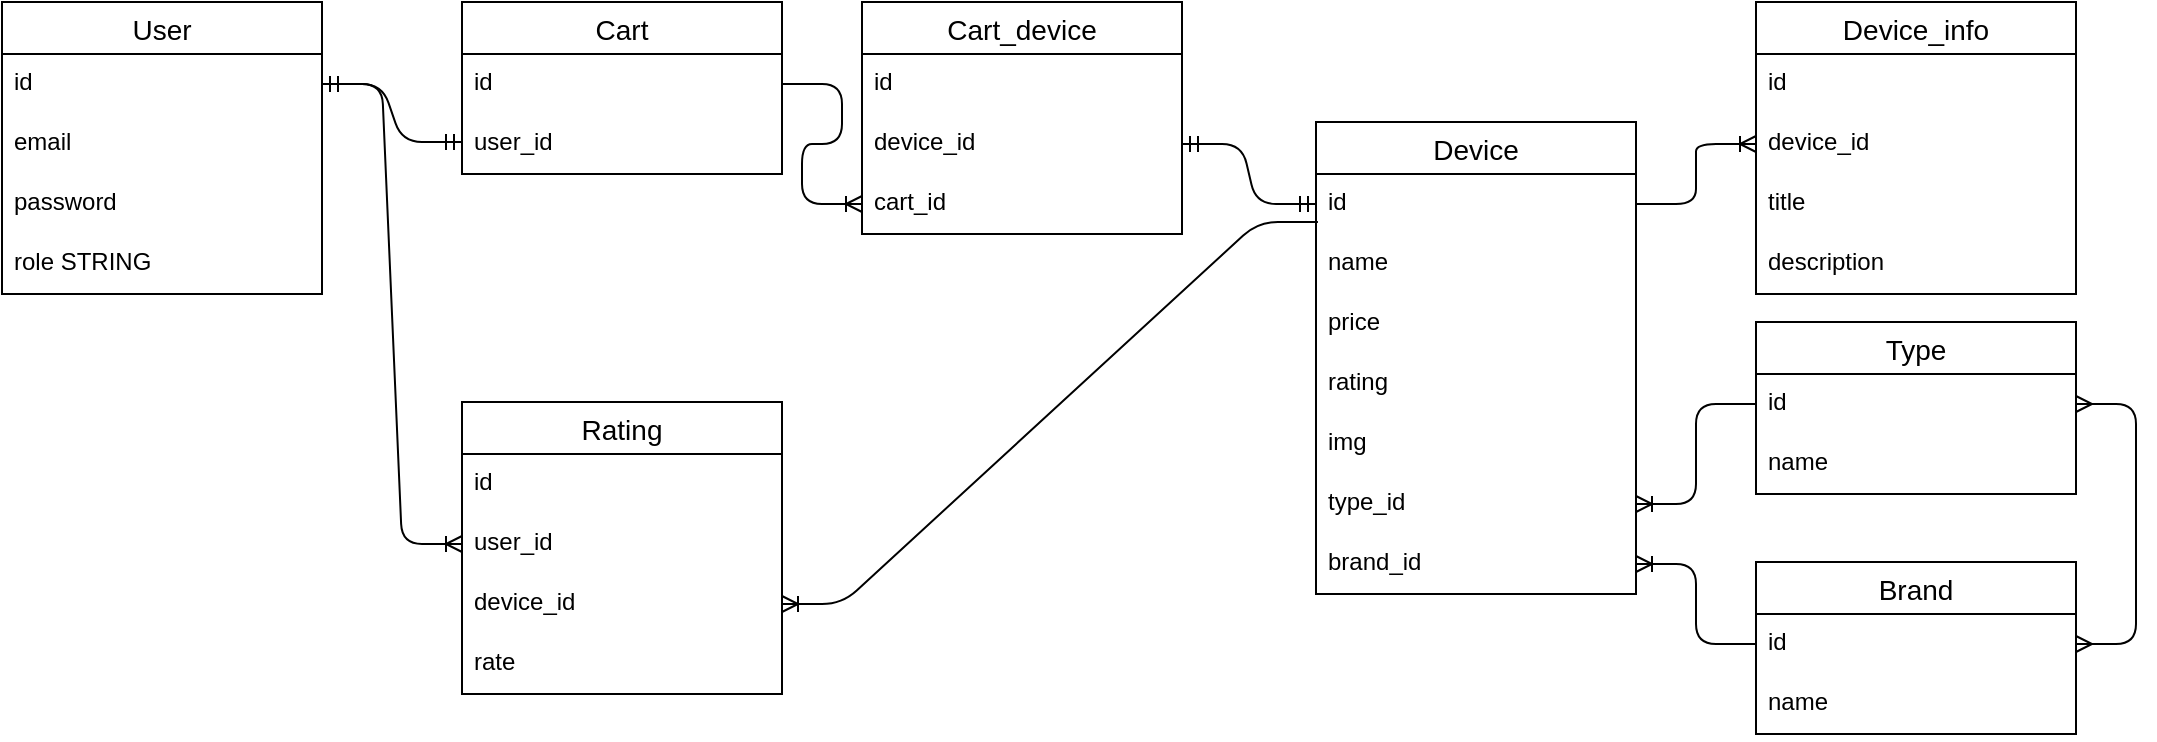 <mxfile version="14.8.0" type="device"><diagram id="U2Bf_O-tS7OFP3FeGu23" name="Page-1"><mxGraphModel dx="1422" dy="772" grid="1" gridSize="10" guides="1" tooltips="1" connect="1" arrows="1" fold="1" page="1" pageScale="1" pageWidth="827" pageHeight="1169" math="0" shadow="0"><root><mxCell id="0"/><mxCell id="1" parent="0"/><mxCell id="fKHXCllMr2N9Pqbv9LSi-1" value="User" style="swimlane;fontStyle=0;childLayout=stackLayout;horizontal=1;startSize=26;horizontalStack=0;resizeParent=1;resizeParentMax=0;resizeLast=0;collapsible=1;marginBottom=0;align=center;fontSize=14;" vertex="1" parent="1"><mxGeometry x="10" y="80" width="160" height="146" as="geometry"/></mxCell><mxCell id="fKHXCllMr2N9Pqbv9LSi-2" value="id" style="text;strokeColor=none;fillColor=none;spacingLeft=4;spacingRight=4;overflow=hidden;rotatable=0;points=[[0,0.5],[1,0.5]];portConstraint=eastwest;fontSize=12;" vertex="1" parent="fKHXCllMr2N9Pqbv9LSi-1"><mxGeometry y="26" width="160" height="30" as="geometry"/></mxCell><mxCell id="fKHXCllMr2N9Pqbv9LSi-3" value="email" style="text;strokeColor=none;fillColor=none;spacingLeft=4;spacingRight=4;overflow=hidden;rotatable=0;points=[[0,0.5],[1,0.5]];portConstraint=eastwest;fontSize=12;" vertex="1" parent="fKHXCllMr2N9Pqbv9LSi-1"><mxGeometry y="56" width="160" height="30" as="geometry"/></mxCell><mxCell id="fKHXCllMr2N9Pqbv9LSi-4" value="password" style="text;strokeColor=none;fillColor=none;spacingLeft=4;spacingRight=4;overflow=hidden;rotatable=0;points=[[0,0.5],[1,0.5]];portConstraint=eastwest;fontSize=12;" vertex="1" parent="fKHXCllMr2N9Pqbv9LSi-1"><mxGeometry y="86" width="160" height="30" as="geometry"/></mxCell><mxCell id="fKHXCllMr2N9Pqbv9LSi-5" value="role STRING" style="text;strokeColor=none;fillColor=none;spacingLeft=4;spacingRight=4;overflow=hidden;rotatable=0;points=[[0,0.5],[1,0.5]];portConstraint=eastwest;fontSize=12;" vertex="1" parent="fKHXCllMr2N9Pqbv9LSi-1"><mxGeometry y="116" width="160" height="30" as="geometry"/></mxCell><mxCell id="fKHXCllMr2N9Pqbv9LSi-6" value="Cart" style="swimlane;fontStyle=0;childLayout=stackLayout;horizontal=1;startSize=26;horizontalStack=0;resizeParent=1;resizeParentMax=0;resizeLast=0;collapsible=1;marginBottom=0;align=center;fontSize=14;" vertex="1" parent="1"><mxGeometry x="240" y="80" width="160" height="86" as="geometry"/></mxCell><mxCell id="fKHXCllMr2N9Pqbv9LSi-7" value="id" style="text;strokeColor=none;fillColor=none;spacingLeft=4;spacingRight=4;overflow=hidden;rotatable=0;points=[[0,0.5],[1,0.5]];portConstraint=eastwest;fontSize=12;" vertex="1" parent="fKHXCllMr2N9Pqbv9LSi-6"><mxGeometry y="26" width="160" height="30" as="geometry"/></mxCell><mxCell id="fKHXCllMr2N9Pqbv9LSi-8" value="user_id" style="text;strokeColor=none;fillColor=none;spacingLeft=4;spacingRight=4;overflow=hidden;rotatable=0;points=[[0,0.5],[1,0.5]];portConstraint=eastwest;fontSize=12;" vertex="1" parent="fKHXCllMr2N9Pqbv9LSi-6"><mxGeometry y="56" width="160" height="30" as="geometry"/></mxCell><mxCell id="fKHXCllMr2N9Pqbv9LSi-11" value="" style="edgeStyle=entityRelationEdgeStyle;fontSize=12;html=1;endArrow=ERmandOne;startArrow=ERmandOne;exitX=1;exitY=0.5;exitDx=0;exitDy=0;" edge="1" parent="1" source="fKHXCllMr2N9Pqbv9LSi-2"><mxGeometry width="100" height="100" relative="1" as="geometry"><mxPoint x="140" y="250" as="sourcePoint"/><mxPoint x="240" y="150" as="targetPoint"/></mxGeometry></mxCell><mxCell id="fKHXCllMr2N9Pqbv9LSi-12" value="Device" style="swimlane;fontStyle=0;childLayout=stackLayout;horizontal=1;startSize=26;horizontalStack=0;resizeParent=1;resizeParentMax=0;resizeLast=0;collapsible=1;marginBottom=0;align=center;fontSize=14;" vertex="1" parent="1"><mxGeometry x="667" y="140" width="160" height="236" as="geometry"/></mxCell><mxCell id="fKHXCllMr2N9Pqbv9LSi-13" value="id" style="text;strokeColor=none;fillColor=none;spacingLeft=4;spacingRight=4;overflow=hidden;rotatable=0;points=[[0,0.5],[1,0.5]];portConstraint=eastwest;fontSize=12;" vertex="1" parent="fKHXCllMr2N9Pqbv9LSi-12"><mxGeometry y="26" width="160" height="30" as="geometry"/></mxCell><mxCell id="fKHXCllMr2N9Pqbv9LSi-14" value="name" style="text;strokeColor=none;fillColor=none;spacingLeft=4;spacingRight=4;overflow=hidden;rotatable=0;points=[[0,0.5],[1,0.5]];portConstraint=eastwest;fontSize=12;" vertex="1" parent="fKHXCllMr2N9Pqbv9LSi-12"><mxGeometry y="56" width="160" height="30" as="geometry"/></mxCell><mxCell id="fKHXCllMr2N9Pqbv9LSi-15" value="price" style="text;strokeColor=none;fillColor=none;spacingLeft=4;spacingRight=4;overflow=hidden;rotatable=0;points=[[0,0.5],[1,0.5]];portConstraint=eastwest;fontSize=12;" vertex="1" parent="fKHXCllMr2N9Pqbv9LSi-12"><mxGeometry y="86" width="160" height="30" as="geometry"/></mxCell><mxCell id="fKHXCllMr2N9Pqbv9LSi-16" value="rating" style="text;strokeColor=none;fillColor=none;spacingLeft=4;spacingRight=4;overflow=hidden;rotatable=0;points=[[0,0.5],[1,0.5]];portConstraint=eastwest;fontSize=12;" vertex="1" parent="fKHXCllMr2N9Pqbv9LSi-12"><mxGeometry y="116" width="160" height="30" as="geometry"/></mxCell><mxCell id="fKHXCllMr2N9Pqbv9LSi-17" value="img" style="text;strokeColor=none;fillColor=none;spacingLeft=4;spacingRight=4;overflow=hidden;rotatable=0;points=[[0,0.5],[1,0.5]];portConstraint=eastwest;fontSize=12;" vertex="1" parent="fKHXCllMr2N9Pqbv9LSi-12"><mxGeometry y="146" width="160" height="30" as="geometry"/></mxCell><mxCell id="fKHXCllMr2N9Pqbv9LSi-18" value="type_id" style="text;strokeColor=none;fillColor=none;spacingLeft=4;spacingRight=4;overflow=hidden;rotatable=0;points=[[0,0.5],[1,0.5]];portConstraint=eastwest;fontSize=12;" vertex="1" parent="fKHXCllMr2N9Pqbv9LSi-12"><mxGeometry y="176" width="160" height="30" as="geometry"/></mxCell><mxCell id="fKHXCllMr2N9Pqbv9LSi-19" value="brand_id" style="text;strokeColor=none;fillColor=none;spacingLeft=4;spacingRight=4;overflow=hidden;rotatable=0;points=[[0,0.5],[1,0.5]];portConstraint=eastwest;fontSize=12;" vertex="1" parent="fKHXCllMr2N9Pqbv9LSi-12"><mxGeometry y="206" width="160" height="30" as="geometry"/></mxCell><mxCell id="fKHXCllMr2N9Pqbv9LSi-20" value="Type" style="swimlane;fontStyle=0;childLayout=stackLayout;horizontal=1;startSize=26;horizontalStack=0;resizeParent=1;resizeParentMax=0;resizeLast=0;collapsible=1;marginBottom=0;align=center;fontSize=14;" vertex="1" parent="1"><mxGeometry x="887" y="240" width="160" height="86" as="geometry"/></mxCell><mxCell id="fKHXCllMr2N9Pqbv9LSi-21" value="id" style="text;strokeColor=none;fillColor=none;spacingLeft=4;spacingRight=4;overflow=hidden;rotatable=0;points=[[0,0.5],[1,0.5]];portConstraint=eastwest;fontSize=12;" vertex="1" parent="fKHXCllMr2N9Pqbv9LSi-20"><mxGeometry y="26" width="160" height="30" as="geometry"/></mxCell><mxCell id="fKHXCllMr2N9Pqbv9LSi-22" value="name" style="text;strokeColor=none;fillColor=none;spacingLeft=4;spacingRight=4;overflow=hidden;rotatable=0;points=[[0,0.5],[1,0.5]];portConstraint=eastwest;fontSize=12;" vertex="1" parent="fKHXCllMr2N9Pqbv9LSi-20"><mxGeometry y="56" width="160" height="30" as="geometry"/></mxCell><mxCell id="fKHXCllMr2N9Pqbv9LSi-24" value="Brand" style="swimlane;fontStyle=0;childLayout=stackLayout;horizontal=1;startSize=26;horizontalStack=0;resizeParent=1;resizeParentMax=0;resizeLast=0;collapsible=1;marginBottom=0;align=center;fontSize=14;" vertex="1" parent="1"><mxGeometry x="887" y="360" width="160" height="86" as="geometry"/></mxCell><mxCell id="fKHXCllMr2N9Pqbv9LSi-25" value="id" style="text;strokeColor=none;fillColor=none;spacingLeft=4;spacingRight=4;overflow=hidden;rotatable=0;points=[[0,0.5],[1,0.5]];portConstraint=eastwest;fontSize=12;" vertex="1" parent="fKHXCllMr2N9Pqbv9LSi-24"><mxGeometry y="26" width="160" height="30" as="geometry"/></mxCell><mxCell id="fKHXCllMr2N9Pqbv9LSi-26" value="name" style="text;strokeColor=none;fillColor=none;spacingLeft=4;spacingRight=4;overflow=hidden;rotatable=0;points=[[0,0.5],[1,0.5]];portConstraint=eastwest;fontSize=12;" vertex="1" parent="fKHXCllMr2N9Pqbv9LSi-24"><mxGeometry y="56" width="160" height="30" as="geometry"/></mxCell><mxCell id="fKHXCllMr2N9Pqbv9LSi-28" value="" style="edgeStyle=entityRelationEdgeStyle;fontSize=12;html=1;endArrow=ERoneToMany;entryX=1;entryY=0.5;entryDx=0;entryDy=0;exitX=0;exitY=0.5;exitDx=0;exitDy=0;" edge="1" parent="1" source="fKHXCllMr2N9Pqbv9LSi-21" target="fKHXCllMr2N9Pqbv9LSi-18"><mxGeometry width="100" height="100" relative="1" as="geometry"><mxPoint x="500" y="440" as="sourcePoint"/><mxPoint x="520" y="410" as="targetPoint"/></mxGeometry></mxCell><mxCell id="fKHXCllMr2N9Pqbv9LSi-29" value="" style="edgeStyle=entityRelationEdgeStyle;fontSize=12;html=1;endArrow=ERoneToMany;exitX=0;exitY=0.5;exitDx=0;exitDy=0;entryX=1;entryY=0.5;entryDx=0;entryDy=0;" edge="1" parent="1" source="fKHXCllMr2N9Pqbv9LSi-25" target="fKHXCllMr2N9Pqbv9LSi-19"><mxGeometry width="100" height="100" relative="1" as="geometry"><mxPoint x="420" y="510" as="sourcePoint"/><mxPoint x="520" y="410" as="targetPoint"/></mxGeometry></mxCell><mxCell id="fKHXCllMr2N9Pqbv9LSi-30" value="" style="edgeStyle=entityRelationEdgeStyle;fontSize=12;html=1;endArrow=ERmany;startArrow=ERmany;entryX=1;entryY=0.5;entryDx=0;entryDy=0;exitX=1;exitY=0.5;exitDx=0;exitDy=0;" edge="1" parent="1" source="fKHXCllMr2N9Pqbv9LSi-25" target="fKHXCllMr2N9Pqbv9LSi-21"><mxGeometry width="100" height="100" relative="1" as="geometry"><mxPoint x="420" y="510" as="sourcePoint"/><mxPoint x="520" y="410" as="targetPoint"/></mxGeometry></mxCell><mxCell id="fKHXCllMr2N9Pqbv9LSi-31" value="Device_info" style="swimlane;fontStyle=0;childLayout=stackLayout;horizontal=1;startSize=26;horizontalStack=0;resizeParent=1;resizeParentMax=0;resizeLast=0;collapsible=1;marginBottom=0;align=center;fontSize=14;" vertex="1" parent="1"><mxGeometry x="887" y="80" width="160" height="146" as="geometry"/></mxCell><mxCell id="fKHXCllMr2N9Pqbv9LSi-32" value="id" style="text;strokeColor=none;fillColor=none;spacingLeft=4;spacingRight=4;overflow=hidden;rotatable=0;points=[[0,0.5],[1,0.5]];portConstraint=eastwest;fontSize=12;" vertex="1" parent="fKHXCllMr2N9Pqbv9LSi-31"><mxGeometry y="26" width="160" height="30" as="geometry"/></mxCell><mxCell id="fKHXCllMr2N9Pqbv9LSi-33" value="device_id" style="text;strokeColor=none;fillColor=none;spacingLeft=4;spacingRight=4;overflow=hidden;rotatable=0;points=[[0,0.5],[1,0.5]];portConstraint=eastwest;fontSize=12;" vertex="1" parent="fKHXCllMr2N9Pqbv9LSi-31"><mxGeometry y="56" width="160" height="30" as="geometry"/></mxCell><mxCell id="fKHXCllMr2N9Pqbv9LSi-34" value="title" style="text;strokeColor=none;fillColor=none;spacingLeft=4;spacingRight=4;overflow=hidden;rotatable=0;points=[[0,0.5],[1,0.5]];portConstraint=eastwest;fontSize=12;" vertex="1" parent="fKHXCllMr2N9Pqbv9LSi-31"><mxGeometry y="86" width="160" height="30" as="geometry"/></mxCell><mxCell id="fKHXCllMr2N9Pqbv9LSi-36" value="description" style="text;strokeColor=none;fillColor=none;spacingLeft=4;spacingRight=4;overflow=hidden;rotatable=0;points=[[0,0.5],[1,0.5]];portConstraint=eastwest;fontSize=12;" vertex="1" parent="fKHXCllMr2N9Pqbv9LSi-31"><mxGeometry y="116" width="160" height="30" as="geometry"/></mxCell><mxCell id="fKHXCllMr2N9Pqbv9LSi-35" value="" style="edgeStyle=entityRelationEdgeStyle;fontSize=12;html=1;endArrow=ERoneToMany;exitX=1;exitY=0.5;exitDx=0;exitDy=0;entryX=0;entryY=0.5;entryDx=0;entryDy=0;" edge="1" parent="1" source="fKHXCllMr2N9Pqbv9LSi-13" target="fKHXCllMr2N9Pqbv9LSi-33"><mxGeometry width="100" height="100" relative="1" as="geometry"><mxPoint x="420" y="510" as="sourcePoint"/><mxPoint x="520" y="410" as="targetPoint"/></mxGeometry></mxCell><mxCell id="fKHXCllMr2N9Pqbv9LSi-37" value="Cart_device" style="swimlane;fontStyle=0;childLayout=stackLayout;horizontal=1;startSize=26;horizontalStack=0;resizeParent=1;resizeParentMax=0;resizeLast=0;collapsible=1;marginBottom=0;align=center;fontSize=14;" vertex="1" parent="1"><mxGeometry x="440" y="80" width="160" height="116" as="geometry"/></mxCell><mxCell id="fKHXCllMr2N9Pqbv9LSi-38" value="id" style="text;strokeColor=none;fillColor=none;spacingLeft=4;spacingRight=4;overflow=hidden;rotatable=0;points=[[0,0.5],[1,0.5]];portConstraint=eastwest;fontSize=12;" vertex="1" parent="fKHXCllMr2N9Pqbv9LSi-37"><mxGeometry y="26" width="160" height="30" as="geometry"/></mxCell><mxCell id="fKHXCllMr2N9Pqbv9LSi-39" value="device_id" style="text;strokeColor=none;fillColor=none;spacingLeft=4;spacingRight=4;overflow=hidden;rotatable=0;points=[[0,0.5],[1,0.5]];portConstraint=eastwest;fontSize=12;" vertex="1" parent="fKHXCllMr2N9Pqbv9LSi-37"><mxGeometry y="56" width="160" height="30" as="geometry"/></mxCell><mxCell id="fKHXCllMr2N9Pqbv9LSi-40" value="cart_id" style="text;strokeColor=none;fillColor=none;spacingLeft=4;spacingRight=4;overflow=hidden;rotatable=0;points=[[0,0.5],[1,0.5]];portConstraint=eastwest;fontSize=12;" vertex="1" parent="fKHXCllMr2N9Pqbv9LSi-37"><mxGeometry y="86" width="160" height="30" as="geometry"/></mxCell><mxCell id="fKHXCllMr2N9Pqbv9LSi-41" value="" style="edgeStyle=entityRelationEdgeStyle;fontSize=12;html=1;endArrow=ERoneToMany;exitX=1;exitY=0.5;exitDx=0;exitDy=0;entryX=0;entryY=0.5;entryDx=0;entryDy=0;" edge="1" parent="1" source="fKHXCllMr2N9Pqbv9LSi-7" target="fKHXCllMr2N9Pqbv9LSi-40"><mxGeometry width="100" height="100" relative="1" as="geometry"><mxPoint x="360" y="450" as="sourcePoint"/><mxPoint x="460" y="350" as="targetPoint"/></mxGeometry></mxCell><mxCell id="fKHXCllMr2N9Pqbv9LSi-42" value="" style="edgeStyle=entityRelationEdgeStyle;fontSize=12;html=1;endArrow=ERmandOne;startArrow=ERmandOne;exitX=1;exitY=0.5;exitDx=0;exitDy=0;entryX=0;entryY=0.5;entryDx=0;entryDy=0;" edge="1" parent="1" source="fKHXCllMr2N9Pqbv9LSi-39" target="fKHXCllMr2N9Pqbv9LSi-13"><mxGeometry width="100" height="100" relative="1" as="geometry"><mxPoint x="360" y="450" as="sourcePoint"/><mxPoint x="630" y="180" as="targetPoint"/></mxGeometry></mxCell><mxCell id="fKHXCllMr2N9Pqbv9LSi-43" value="Rating" style="swimlane;fontStyle=0;childLayout=stackLayout;horizontal=1;startSize=26;horizontalStack=0;resizeParent=1;resizeParentMax=0;resizeLast=0;collapsible=1;marginBottom=0;align=center;fontSize=14;" vertex="1" parent="1"><mxGeometry x="240" y="280" width="160" height="146" as="geometry"/></mxCell><mxCell id="fKHXCllMr2N9Pqbv9LSi-44" value="id" style="text;strokeColor=none;fillColor=none;spacingLeft=4;spacingRight=4;overflow=hidden;rotatable=0;points=[[0,0.5],[1,0.5]];portConstraint=eastwest;fontSize=12;" vertex="1" parent="fKHXCllMr2N9Pqbv9LSi-43"><mxGeometry y="26" width="160" height="30" as="geometry"/></mxCell><mxCell id="fKHXCllMr2N9Pqbv9LSi-45" value="user_id" style="text;strokeColor=none;fillColor=none;spacingLeft=4;spacingRight=4;overflow=hidden;rotatable=0;points=[[0,0.5],[1,0.5]];portConstraint=eastwest;fontSize=12;" vertex="1" parent="fKHXCllMr2N9Pqbv9LSi-43"><mxGeometry y="56" width="160" height="30" as="geometry"/></mxCell><mxCell id="fKHXCllMr2N9Pqbv9LSi-46" value="device_id" style="text;strokeColor=none;fillColor=none;spacingLeft=4;spacingRight=4;overflow=hidden;rotatable=0;points=[[0,0.5],[1,0.5]];portConstraint=eastwest;fontSize=12;" vertex="1" parent="fKHXCllMr2N9Pqbv9LSi-43"><mxGeometry y="86" width="160" height="30" as="geometry"/></mxCell><mxCell id="fKHXCllMr2N9Pqbv9LSi-47" value="rate" style="text;strokeColor=none;fillColor=none;spacingLeft=4;spacingRight=4;overflow=hidden;rotatable=0;points=[[0,0.5],[1,0.5]];portConstraint=eastwest;fontSize=12;" vertex="1" parent="fKHXCllMr2N9Pqbv9LSi-43"><mxGeometry y="116" width="160" height="30" as="geometry"/></mxCell><mxCell id="fKHXCllMr2N9Pqbv9LSi-48" value="" style="edgeStyle=entityRelationEdgeStyle;fontSize=12;html=1;endArrow=ERoneToMany;entryX=0;entryY=0.5;entryDx=0;entryDy=0;exitX=1;exitY=0.5;exitDx=0;exitDy=0;" edge="1" parent="1" source="fKHXCllMr2N9Pqbv9LSi-2" target="fKHXCllMr2N9Pqbv9LSi-45"><mxGeometry width="100" height="100" relative="1" as="geometry"><mxPoint x="202" y="210" as="sourcePoint"/><mxPoint x="460" y="350" as="targetPoint"/></mxGeometry></mxCell><mxCell id="fKHXCllMr2N9Pqbv9LSi-49" value="" style="edgeStyle=entityRelationEdgeStyle;fontSize=12;html=1;endArrow=ERoneToMany;entryX=1;entryY=0.5;entryDx=0;entryDy=0;exitX=0.006;exitY=0.8;exitDx=0;exitDy=0;exitPerimeter=0;" edge="1" parent="1" source="fKHXCllMr2N9Pqbv9LSi-13" target="fKHXCllMr2N9Pqbv9LSi-46"><mxGeometry width="100" height="100" relative="1" as="geometry"><mxPoint x="540" y="270" as="sourcePoint"/><mxPoint x="460" y="350" as="targetPoint"/></mxGeometry></mxCell></root></mxGraphModel></diagram></mxfile>